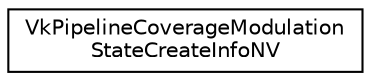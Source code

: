 digraph "Graphical Class Hierarchy"
{
 // LATEX_PDF_SIZE
  edge [fontname="Helvetica",fontsize="10",labelfontname="Helvetica",labelfontsize="10"];
  node [fontname="Helvetica",fontsize="10",shape=record];
  rankdir="LR";
  Node0 [label="VkPipelineCoverageModulation\lStateCreateInfoNV",height=0.2,width=0.4,color="black", fillcolor="white", style="filled",URL="$da/d3b/structVkPipelineCoverageModulationStateCreateInfoNV.html",tooltip=" "];
}
